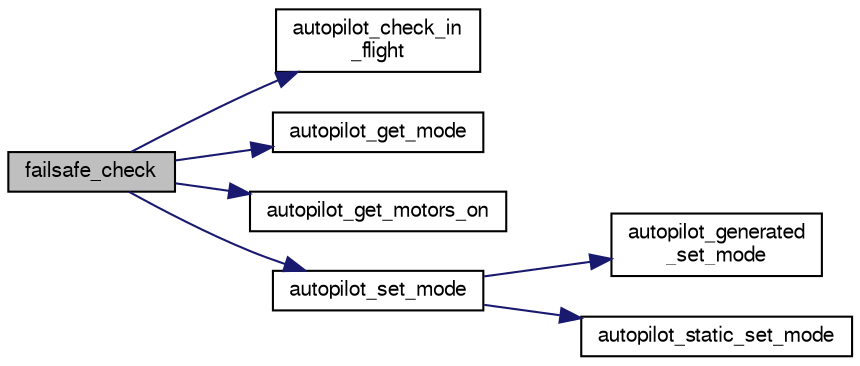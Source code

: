 digraph "failsafe_check"
{
  edge [fontname="FreeSans",fontsize="10",labelfontname="FreeSans",labelfontsize="10"];
  node [fontname="FreeSans",fontsize="10",shape=record];
  rankdir="LR";
  Node1 [label="failsafe_check",height=0.2,width=0.4,color="black", fillcolor="grey75", style="filled", fontcolor="black"];
  Node1 -> Node2 [color="midnightblue",fontsize="10",style="solid",fontname="FreeSans"];
  Node2 [label="autopilot_check_in\l_flight",height=0.2,width=0.4,color="black", fillcolor="white", style="filled",URL="$autopilot_8c.html#af7ef1c5f60743ac47ec0ecfd5a262b8a",tooltip="in flight check utility function actual implementation is firmware dependent "];
  Node1 -> Node3 [color="midnightblue",fontsize="10",style="solid",fontname="FreeSans"];
  Node3 [label="autopilot_get_mode",height=0.2,width=0.4,color="black", fillcolor="white", style="filled",URL="$autopilot_8c.html#a23af2ac2d4bcb9b71c869a409de61cc4",tooltip="get autopilot mode "];
  Node1 -> Node4 [color="midnightblue",fontsize="10",style="solid",fontname="FreeSans"];
  Node4 [label="autopilot_get_motors_on",height=0.2,width=0.4,color="black", fillcolor="white", style="filled",URL="$autopilot_8c.html#a6b52f0f9cd2cbf420a77029513ea6f35",tooltip="get motors status "];
  Node1 -> Node5 [color="midnightblue",fontsize="10",style="solid",fontname="FreeSans"];
  Node5 [label="autopilot_set_mode",height=0.2,width=0.4,color="black", fillcolor="white", style="filled",URL="$autopilot_8c.html#a1b657630df5b70390e96f4964390210a",tooltip="set autopilot mode "];
  Node5 -> Node6 [color="midnightblue",fontsize="10",style="solid",fontname="FreeSans"];
  Node6 [label="autopilot_generated\l_set_mode",height=0.2,width=0.4,color="black", fillcolor="white", style="filled",URL="$fixedwing_2autopilot__generated_8c.html#a2a352534b34a60927d75719902d2cffc"];
  Node5 -> Node7 [color="midnightblue",fontsize="10",style="solid",fontname="FreeSans"];
  Node7 [label="autopilot_static_set_mode",height=0.2,width=0.4,color="black", fillcolor="white", style="filled",URL="$fixedwing_2autopilot__static_8c.html#af7eb08dcaaeb9f55fe1b77230b0e78c3"];
}
